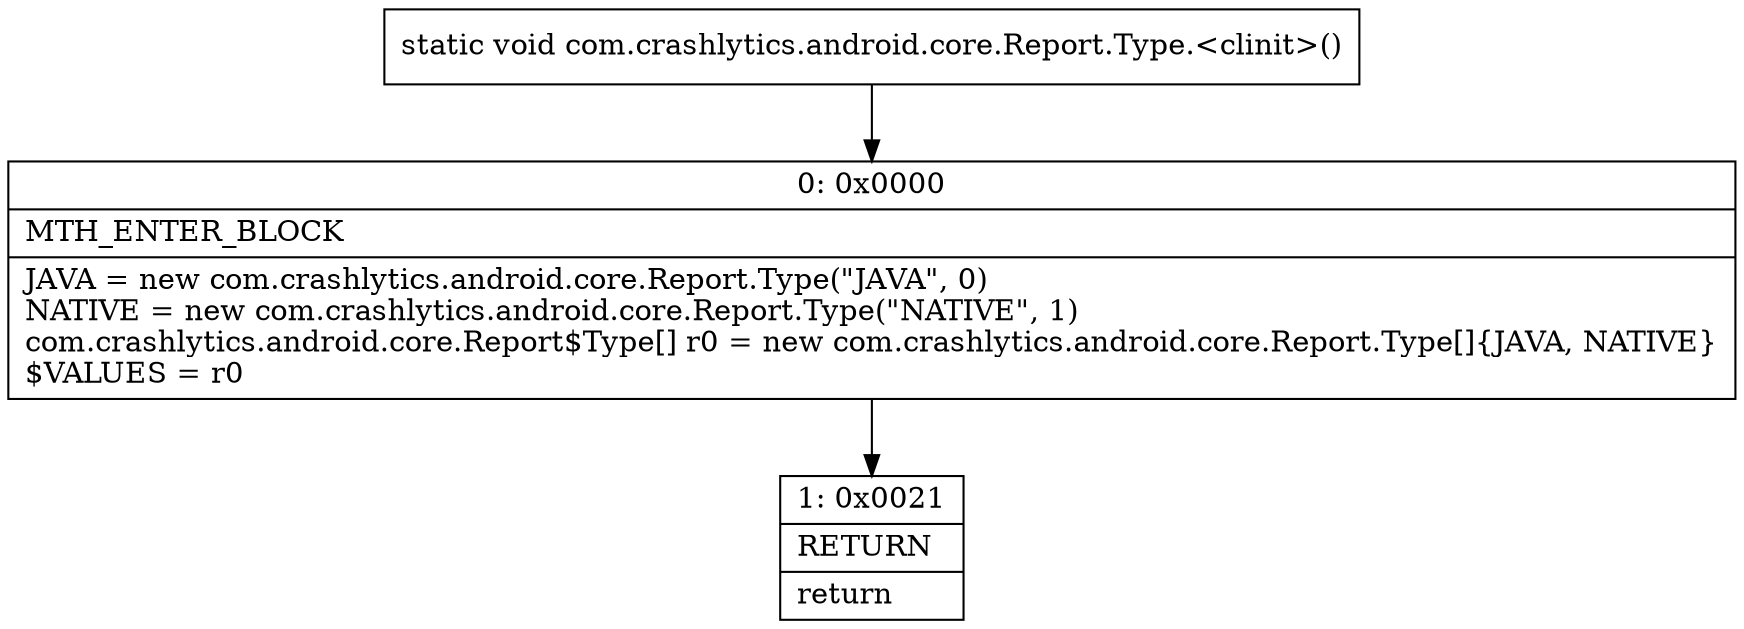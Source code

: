 digraph "CFG forcom.crashlytics.android.core.Report.Type.\<clinit\>()V" {
Node_0 [shape=record,label="{0\:\ 0x0000|MTH_ENTER_BLOCK\l|JAVA = new com.crashlytics.android.core.Report.Type(\"JAVA\", 0)\lNATIVE = new com.crashlytics.android.core.Report.Type(\"NATIVE\", 1)\lcom.crashlytics.android.core.Report$Type[] r0 = new com.crashlytics.android.core.Report.Type[]\{JAVA, NATIVE\}\l$VALUES = r0\l}"];
Node_1 [shape=record,label="{1\:\ 0x0021|RETURN\l|return\l}"];
MethodNode[shape=record,label="{static void com.crashlytics.android.core.Report.Type.\<clinit\>() }"];
MethodNode -> Node_0;
Node_0 -> Node_1;
}

